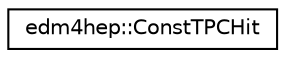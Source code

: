 digraph "Graphical Class Hierarchy"
{
 // LATEX_PDF_SIZE
  edge [fontname="Helvetica",fontsize="10",labelfontname="Helvetica",labelfontsize="10"];
  node [fontname="Helvetica",fontsize="10",shape=record];
  rankdir="LR";
  Node0 [label="edm4hep::ConstTPCHit",height=0.2,width=0.4,color="black", fillcolor="white", style="filled",URL="$classedm4hep_1_1_const_t_p_c_hit.html",tooltip="Time Projection Chamber Hit."];
}
